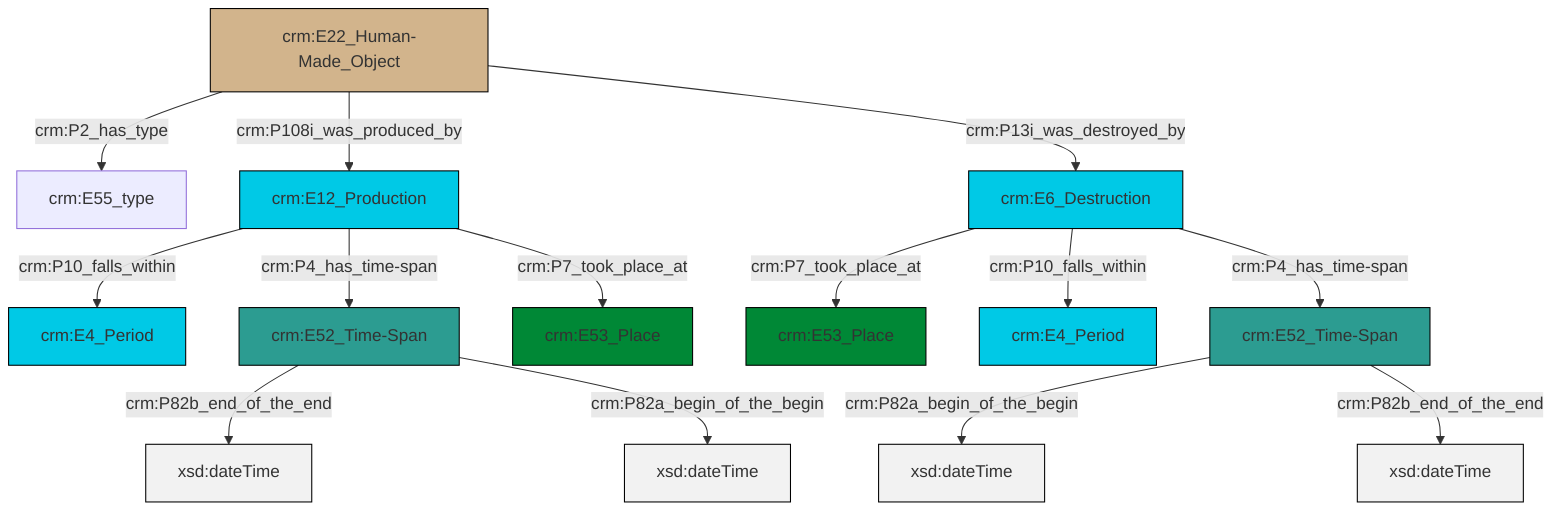 graph TD
classDef Literal fill:#f2f2f2,stroke:#000000;
classDef CRM_Entity fill:#FFFFFF,stroke:#000000;
classDef Temporal_Entity fill:#00C9E6, stroke:#000000;
classDef Type fill:#E18312, stroke:#000000;
classDef Time-Span fill:#2C9C91, stroke:#000000;
classDef Appellation fill:#FFEB7F, stroke:#000000;
classDef Place fill:#008836, stroke:#000000;
classDef Persistent_Item fill:#B266B2, stroke:#000000;
classDef Conceptual_Object fill:#FFD700, stroke:#000000;
classDef Physical_Thing fill:#D2B48C, stroke:#000000;
classDef Actor fill:#f58aad, stroke:#000000;
classDef PC_Classes fill:#4ce600, stroke:#000000;
classDef Multi fill:#cccccc,stroke:#000000;

0["crm:E52_Time-Span"]:::Time-Span -->|crm:P82a_begin_of_the_begin| 1[xsd:dateTime]:::Literal
2["crm:E22_Human-Made_Object"]:::Physical_Thing -->|crm:P2_has_type| 3["crm:E55_type"]:::Default
4["crm:E12_Production"]:::Temporal_Entity -->|crm:P10_falls_within| 5["crm:E4_Period"]:::Temporal_Entity
4["crm:E12_Production"]:::Temporal_Entity -->|crm:P4_has_time-span| 6["crm:E52_Time-Span"]:::Time-Span
2["crm:E22_Human-Made_Object"]:::Physical_Thing -->|crm:P108i_was_produced_by| 4["crm:E12_Production"]:::Temporal_Entity
11["crm:E6_Destruction"]:::Temporal_Entity -->|crm:P7_took_place_at| 12["crm:E53_Place"]:::Place
4["crm:E12_Production"]:::Temporal_Entity -->|crm:P7_took_place_at| 9["crm:E53_Place"]:::Place
11["crm:E6_Destruction"]:::Temporal_Entity -->|crm:P10_falls_within| 14["crm:E4_Period"]:::Temporal_Entity
2["crm:E22_Human-Made_Object"]:::Physical_Thing -->|crm:P13i_was_destroyed_by| 11["crm:E6_Destruction"]:::Temporal_Entity
11["crm:E6_Destruction"]:::Temporal_Entity -->|crm:P4_has_time-span| 0["crm:E52_Time-Span"]:::Time-Span
6["crm:E52_Time-Span"]:::Time-Span -->|crm:P82b_end_of_the_end| 20[xsd:dateTime]:::Literal
0["crm:E52_Time-Span"]:::Time-Span -->|crm:P82b_end_of_the_end| 21[xsd:dateTime]:::Literal
6["crm:E52_Time-Span"]:::Time-Span -->|crm:P82a_begin_of_the_begin| 23[xsd:dateTime]:::Literal